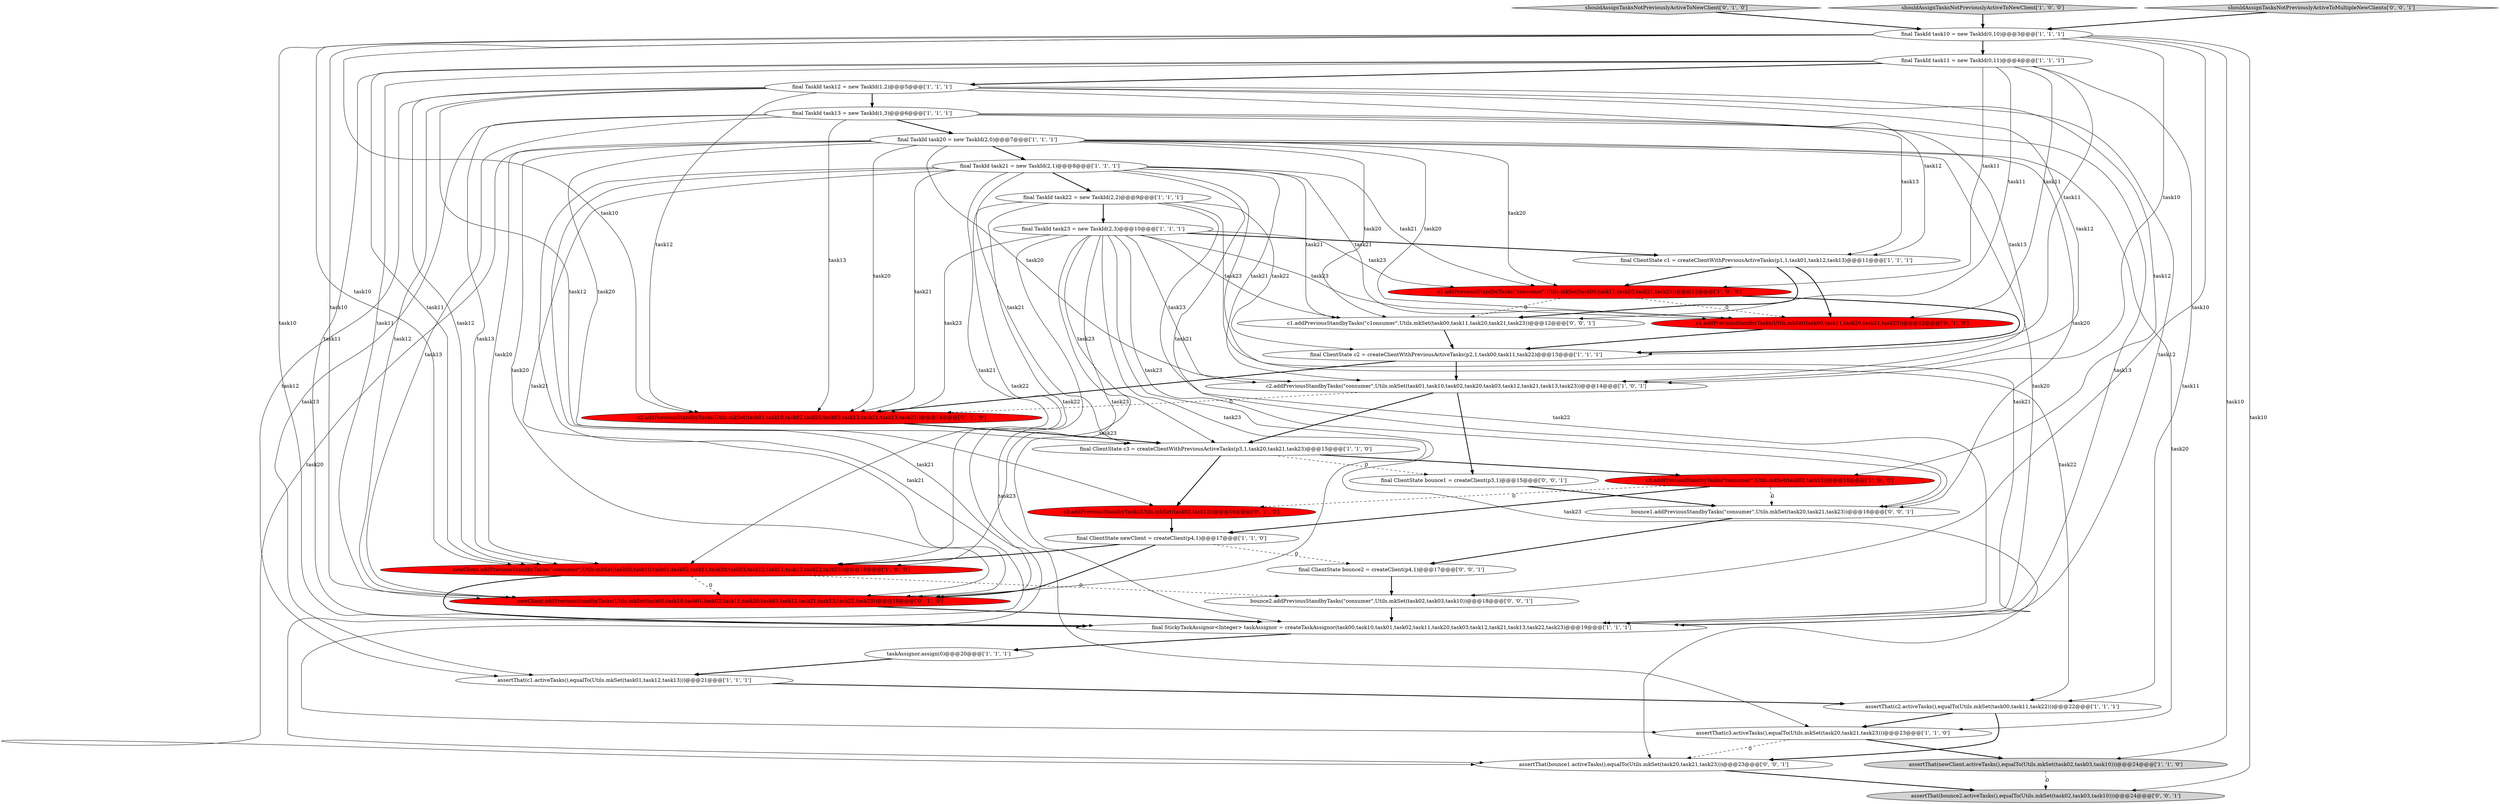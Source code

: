 digraph {
8 [style = filled, label = "assertThat(newClient.activeTasks(),equalTo(Utils.mkSet(task02,task03,task10)))@@@24@@@['1', '1', '0']", fillcolor = lightgray, shape = ellipse image = "AAA0AAABBB1BBB"];
4 [style = filled, label = "final TaskId task21 = new TaskId(2,1)@@@8@@@['1', '1', '1']", fillcolor = white, shape = ellipse image = "AAA0AAABBB1BBB"];
7 [style = filled, label = "taskAssignor.assign(0)@@@20@@@['1', '1', '1']", fillcolor = white, shape = ellipse image = "AAA0AAABBB1BBB"];
1 [style = filled, label = "final TaskId task22 = new TaskId(2,2)@@@9@@@['1', '1', '1']", fillcolor = white, shape = ellipse image = "AAA0AAABBB1BBB"];
35 [style = filled, label = "final ClientState bounce2 = createClient(p4,1)@@@17@@@['0', '0', '1']", fillcolor = white, shape = ellipse image = "AAA0AAABBB3BBB"];
26 [style = filled, label = "c1.addPreviousStandbyTasks(Utils.mkSet(task00,task11,task20,task21,task23))@@@12@@@['0', '1', '0']", fillcolor = red, shape = ellipse image = "AAA1AAABBB2BBB"];
11 [style = filled, label = "final TaskId task13 = new TaskId(1,3)@@@6@@@['1', '1', '1']", fillcolor = white, shape = ellipse image = "AAA0AAABBB1BBB"];
32 [style = filled, label = "c1.addPreviousStandbyTasks(\"c1onsumer\",Utils.mkSet(task00,task11,task20,task21,task23))@@@12@@@['0', '0', '1']", fillcolor = white, shape = ellipse image = "AAA0AAABBB3BBB"];
15 [style = filled, label = "c2.addPreviousStandbyTasks(\"consumer\",Utils.mkSet(task01,task10,task02,task20,task03,task12,task21,task13,task23))@@@14@@@['1', '0', '1']", fillcolor = white, shape = ellipse image = "AAA0AAABBB1BBB"];
14 [style = filled, label = "final ClientState c1 = createClientWithPreviousActiveTasks(p1,1,task01,task12,task13)@@@11@@@['1', '1', '1']", fillcolor = white, shape = ellipse image = "AAA0AAABBB1BBB"];
21 [style = filled, label = "final ClientState c2 = createClientWithPreviousActiveTasks(p2,1,task00,task11,task22)@@@13@@@['1', '1', '1']", fillcolor = white, shape = ellipse image = "AAA0AAABBB1BBB"];
12 [style = filled, label = "assertThat(c3.activeTasks(),equalTo(Utils.mkSet(task20,task21,task23)))@@@23@@@['1', '1', '0']", fillcolor = white, shape = ellipse image = "AAA0AAABBB1BBB"];
16 [style = filled, label = "newClient.addPreviousStandbyTasks(\"consumer\",Utils.mkSet(task00,task10,task01,task02,task11,task20,task03,task12,task21,task13,task22,task23))@@@18@@@['1', '0', '0']", fillcolor = red, shape = ellipse image = "AAA1AAABBB1BBB"];
22 [style = filled, label = "final TaskId task12 = new TaskId(1,2)@@@5@@@['1', '1', '1']", fillcolor = white, shape = ellipse image = "AAA0AAABBB1BBB"];
30 [style = filled, label = "bounce2.addPreviousStandbyTasks(\"consumer\",Utils.mkSet(task02,task03,task10))@@@18@@@['0', '0', '1']", fillcolor = white, shape = ellipse image = "AAA0AAABBB3BBB"];
9 [style = filled, label = "assertThat(c2.activeTasks(),equalTo(Utils.mkSet(task00,task11,task22)))@@@22@@@['1', '1', '1']", fillcolor = white, shape = ellipse image = "AAA0AAABBB1BBB"];
23 [style = filled, label = "c2.addPreviousStandbyTasks(Utils.mkSet(task01,task10,task02,task20,task03,task12,task21,task13,task23))@@@14@@@['0', '1', '0']", fillcolor = red, shape = ellipse image = "AAA1AAABBB2BBB"];
0 [style = filled, label = "final ClientState newClient = createClient(p4,1)@@@17@@@['1', '1', '0']", fillcolor = white, shape = ellipse image = "AAA0AAABBB1BBB"];
18 [style = filled, label = "c3.addPreviousStandbyTasks(\"consumer\",Utils.mkSet(task02,task12))@@@16@@@['1', '0', '0']", fillcolor = red, shape = ellipse image = "AAA1AAABBB1BBB"];
24 [style = filled, label = "shouldAssignTasksNotPreviouslyActiveToNewClient['0', '1', '0']", fillcolor = lightgray, shape = diamond image = "AAA0AAABBB2BBB"];
19 [style = filled, label = "final TaskId task20 = new TaskId(2,0)@@@7@@@['1', '1', '1']", fillcolor = white, shape = ellipse image = "AAA0AAABBB1BBB"];
27 [style = filled, label = "newClient.addPreviousStandbyTasks(Utils.mkSet(task00,task10,task01,task02,task11,task20,task03,task12,task21,task13,task22,task23))@@@18@@@['0', '1', '0']", fillcolor = red, shape = ellipse image = "AAA1AAABBB2BBB"];
29 [style = filled, label = "assertThat(bounce1.activeTasks(),equalTo(Utils.mkSet(task20,task21,task23)))@@@23@@@['0', '0', '1']", fillcolor = white, shape = ellipse image = "AAA0AAABBB3BBB"];
20 [style = filled, label = "shouldAssignTasksNotPreviouslyActiveToNewClient['1', '0', '0']", fillcolor = lightgray, shape = diamond image = "AAA0AAABBB1BBB"];
10 [style = filled, label = "assertThat(c1.activeTasks(),equalTo(Utils.mkSet(task01,task12,task13)))@@@21@@@['1', '1', '1']", fillcolor = white, shape = ellipse image = "AAA0AAABBB1BBB"];
5 [style = filled, label = "c1.addPreviousStandbyTasks(\"consumer\",Utils.mkSet(task00,task11,task20,task21,task23))@@@12@@@['1', '0', '0']", fillcolor = red, shape = ellipse image = "AAA1AAABBB1BBB"];
3 [style = filled, label = "final TaskId task11 = new TaskId(0,11)@@@4@@@['1', '1', '1']", fillcolor = white, shape = ellipse image = "AAA0AAABBB1BBB"];
34 [style = filled, label = "shouldAssignTasksNotPreviouslyActiveToMultipleNewClients['0', '0', '1']", fillcolor = lightgray, shape = diamond image = "AAA0AAABBB3BBB"];
31 [style = filled, label = "assertThat(bounce2.activeTasks(),equalTo(Utils.mkSet(task02,task03,task10)))@@@24@@@['0', '0', '1']", fillcolor = lightgray, shape = ellipse image = "AAA0AAABBB3BBB"];
28 [style = filled, label = "final ClientState bounce1 = createClient(p3,1)@@@15@@@['0', '0', '1']", fillcolor = white, shape = ellipse image = "AAA0AAABBB3BBB"];
6 [style = filled, label = "final StickyTaskAssignor<Integer> taskAssignor = createTaskAssignor(task00,task10,task01,task02,task11,task20,task03,task12,task21,task13,task22,task23)@@@19@@@['1', '1', '1']", fillcolor = white, shape = ellipse image = "AAA0AAABBB1BBB"];
17 [style = filled, label = "final TaskId task10 = new TaskId(0,10)@@@3@@@['1', '1', '1']", fillcolor = white, shape = ellipse image = "AAA0AAABBB1BBB"];
2 [style = filled, label = "final ClientState c3 = createClientWithPreviousActiveTasks(p3,1,task20,task21,task23)@@@15@@@['1', '1', '0']", fillcolor = white, shape = ellipse image = "AAA0AAABBB1BBB"];
13 [style = filled, label = "final TaskId task23 = new TaskId(2,3)@@@10@@@['1', '1', '1']", fillcolor = white, shape = ellipse image = "AAA0AAABBB1BBB"];
33 [style = filled, label = "bounce1.addPreviousStandbyTasks(\"consumer\",Utils.mkSet(task20,task21,task23))@@@16@@@['0', '0', '1']", fillcolor = white, shape = ellipse image = "AAA0AAABBB3BBB"];
25 [style = filled, label = "c3.addPreviousStandbyTasks(Utils.mkSet(task02,task12))@@@16@@@['0', '1', '0']", fillcolor = red, shape = ellipse image = "AAA1AAABBB2BBB"];
1->6 [style = solid, label="task22"];
17->30 [style = solid, label="task10"];
4->5 [style = solid, label="task21"];
4->12 [style = solid, label="task21"];
17->15 [style = solid, label="task10"];
16->27 [style = dashed, label="0"];
22->23 [style = solid, label="task12"];
21->15 [style = bold, label=""];
19->26 [style = solid, label="task20"];
22->25 [style = solid, label="task12"];
4->32 [style = solid, label="task21"];
13->33 [style = solid, label="task23"];
30->6 [style = bold, label=""];
1->13 [style = bold, label=""];
1->21 [style = solid, label="task22"];
4->29 [style = solid, label="task21"];
17->27 [style = solid, label="task10"];
11->10 [style = solid, label="task13"];
19->6 [style = solid, label="task20"];
3->26 [style = solid, label="task11"];
34->17 [style = bold, label=""];
24->17 [style = bold, label=""];
4->27 [style = solid, label="task21"];
13->26 [style = solid, label="task23"];
19->32 [style = solid, label="task20"];
4->2 [style = solid, label="task21"];
3->27 [style = solid, label="task11"];
2->25 [style = bold, label=""];
9->29 [style = bold, label=""];
13->14 [style = bold, label=""];
13->23 [style = solid, label="task23"];
18->0 [style = bold, label=""];
11->16 [style = solid, label="task13"];
18->25 [style = dashed, label="0"];
18->33 [style = dashed, label="0"];
13->15 [style = solid, label="task23"];
22->16 [style = solid, label="task12"];
3->21 [style = solid, label="task11"];
11->6 [style = solid, label="task13"];
13->12 [style = solid, label="task23"];
11->27 [style = solid, label="task13"];
5->26 [style = dashed, label="0"];
16->6 [style = bold, label=""];
4->6 [style = solid, label="task21"];
2->18 [style = bold, label=""];
17->31 [style = solid, label="task10"];
3->6 [style = solid, label="task11"];
4->33 [style = solid, label="task21"];
5->21 [style = bold, label=""];
5->32 [style = dashed, label="0"];
19->2 [style = solid, label="task20"];
22->15 [style = solid, label="task12"];
13->5 [style = solid, label="task23"];
2->28 [style = dashed, label="0"];
22->27 [style = solid, label="task12"];
22->10 [style = solid, label="task12"];
0->35 [style = dashed, label="0"];
6->7 [style = bold, label=""];
22->11 [style = bold, label=""];
13->6 [style = solid, label="task23"];
21->23 [style = bold, label=""];
25->0 [style = bold, label=""];
3->9 [style = solid, label="task11"];
0->16 [style = bold, label=""];
3->5 [style = solid, label="task11"];
17->6 [style = solid, label="task10"];
17->16 [style = solid, label="task10"];
19->12 [style = solid, label="task20"];
26->21 [style = bold, label=""];
13->29 [style = solid, label="task23"];
19->16 [style = solid, label="task20"];
11->15 [style = solid, label="task13"];
16->30 [style = dashed, label="0"];
15->28 [style = bold, label=""];
12->8 [style = bold, label=""];
11->23 [style = solid, label="task13"];
17->3 [style = bold, label=""];
4->1 [style = bold, label=""];
10->9 [style = bold, label=""];
9->12 [style = bold, label=""];
23->2 [style = bold, label=""];
14->32 [style = bold, label=""];
13->16 [style = solid, label="task23"];
35->30 [style = bold, label=""];
22->14 [style = solid, label="task12"];
14->5 [style = bold, label=""];
11->14 [style = solid, label="task13"];
15->2 [style = bold, label=""];
33->35 [style = bold, label=""];
20->17 [style = bold, label=""];
32->21 [style = bold, label=""];
3->16 [style = solid, label="task11"];
15->23 [style = dashed, label="0"];
7->10 [style = bold, label=""];
19->27 [style = solid, label="task20"];
0->27 [style = bold, label=""];
4->23 [style = solid, label="task21"];
29->31 [style = bold, label=""];
19->15 [style = solid, label="task20"];
17->23 [style = solid, label="task10"];
4->15 [style = solid, label="task21"];
13->32 [style = solid, label="task23"];
11->19 [style = bold, label=""];
19->23 [style = solid, label="task20"];
3->22 [style = bold, label=""];
13->2 [style = solid, label="task23"];
27->6 [style = bold, label=""];
17->8 [style = solid, label="task10"];
1->16 [style = solid, label="task22"];
22->6 [style = solid, label="task12"];
4->26 [style = solid, label="task21"];
1->27 [style = solid, label="task22"];
14->26 [style = bold, label=""];
1->9 [style = solid, label="task22"];
19->29 [style = solid, label="task20"];
19->33 [style = solid, label="task20"];
28->33 [style = bold, label=""];
12->29 [style = dashed, label="0"];
3->32 [style = solid, label="task11"];
19->5 [style = solid, label="task20"];
13->27 [style = solid, label="task23"];
22->18 [style = solid, label="task12"];
19->4 [style = bold, label=""];
8->31 [style = dashed, label="0"];
4->16 [style = solid, label="task21"];
}
